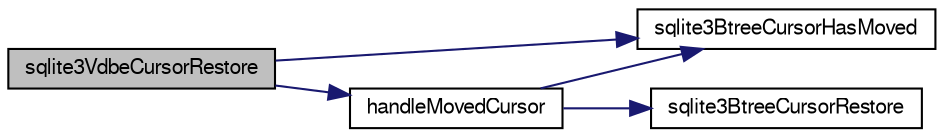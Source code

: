 digraph "sqlite3VdbeCursorRestore"
{
  edge [fontname="FreeSans",fontsize="10",labelfontname="FreeSans",labelfontsize="10"];
  node [fontname="FreeSans",fontsize="10",shape=record];
  rankdir="LR";
  Node748757 [label="sqlite3VdbeCursorRestore",height=0.2,width=0.4,color="black", fillcolor="grey75", style="filled", fontcolor="black"];
  Node748757 -> Node748758 [color="midnightblue",fontsize="10",style="solid",fontname="FreeSans"];
  Node748758 [label="sqlite3BtreeCursorHasMoved",height=0.2,width=0.4,color="black", fillcolor="white", style="filled",URL="$sqlite3_8c.html#a7b14f2c229edee218c623d3632a8e3dc"];
  Node748757 -> Node748759 [color="midnightblue",fontsize="10",style="solid",fontname="FreeSans"];
  Node748759 [label="handleMovedCursor",height=0.2,width=0.4,color="black", fillcolor="white", style="filled",URL="$sqlite3_8c.html#a72570b62544d03e4a9c369517afd48d1"];
  Node748759 -> Node748758 [color="midnightblue",fontsize="10",style="solid",fontname="FreeSans"];
  Node748759 -> Node748760 [color="midnightblue",fontsize="10",style="solid",fontname="FreeSans"];
  Node748760 [label="sqlite3BtreeCursorRestore",height=0.2,width=0.4,color="black", fillcolor="white", style="filled",URL="$sqlite3_8c.html#a58fd3f2529701a69c5baf325ca019ace"];
}
